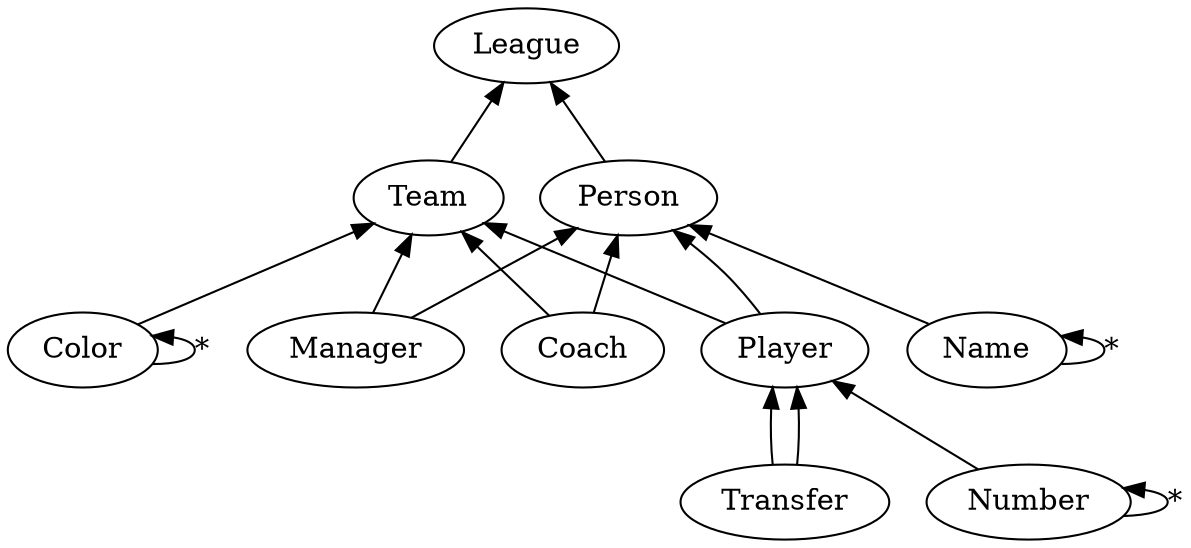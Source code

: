 digraph "MajorLeageMiruken" {

rankdir=BT

Team->League
Person->League
Player->Team
Player->Person
Manager->Team
Manager->Person
Coach->Team
Coach->Person

Transfer->Player
Transfer->Player

Number->Player
Number->Number [label="*"]
Name->Person
Name->Name [label="*"]
Color->Team
Color->Color [label="*"]

}